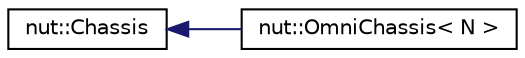 digraph "クラス階層図"
{
 // LATEX_PDF_SIZE
  edge [fontname="Helvetica",fontsize="10",labelfontname="Helvetica",labelfontsize="10"];
  node [fontname="Helvetica",fontsize="10",shape=record];
  rankdir="LR";
  Node0 [label="nut::Chassis",height=0.2,width=0.4,color="black", fillcolor="white", style="filled",URL="$d9/dc6/classnut_1_1_chassis.html",tooltip="機体足回り基底純粋仮想クラス"];
  Node0 -> Node1 [dir="back",color="midnightblue",fontsize="10",style="solid",fontname="Helvetica"];
  Node1 [label="nut::OmniChassis\< N \>",height=0.2,width=0.4,color="black", fillcolor="white", style="filled",URL="$df/dd5/classnut_1_1_omni_chassis.html",tooltip="オムニ足回りクラス"];
}
